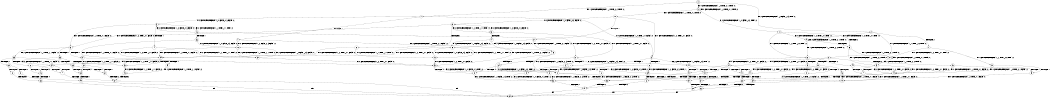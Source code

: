 digraph BCG {
size = "7, 10.5";
center = TRUE;
node [shape = circle];
0 [peripheries = 2];
0 -> 1 [label = "EX !1 !ATOMIC_EXCH_BRANCH (1, +1, TRUE, +0, 2, TRUE) !:0:"];
0 -> 2 [label = "EX !2 !ATOMIC_EXCH_BRANCH (1, +0, FALSE, +0, 3, TRUE) !:0:"];
0 -> 3 [label = "EX !0 !ATOMIC_EXCH_BRANCH (1, +0, TRUE, +0, 1, TRUE) !:0:"];
1 -> 4 [label = "TERMINATE !1"];
1 -> 5 [label = "EX !2 !ATOMIC_EXCH_BRANCH (1, +0, FALSE, +0, 3, FALSE) !:0:"];
1 -> 6 [label = "EX !0 !ATOMIC_EXCH_BRANCH (1, +0, TRUE, +0, 1, FALSE) !:0:"];
2 -> 7 [label = "TERMINATE !2"];
2 -> 8 [label = "EX !1 !ATOMIC_EXCH_BRANCH (1, +1, TRUE, +0, 2, TRUE) !:0:"];
2 -> 9 [label = "EX !0 !ATOMIC_EXCH_BRANCH (1, +0, TRUE, +0, 1, TRUE) !:0:"];
3 -> 10 [label = "EX !1 !ATOMIC_EXCH_BRANCH (1, +1, TRUE, +0, 2, TRUE) !:0:"];
3 -> 11 [label = "EX !2 !ATOMIC_EXCH_BRANCH (1, +0, FALSE, +0, 3, TRUE) !:0:"];
3 -> 3 [label = "EX !0 !ATOMIC_EXCH_BRANCH (1, +0, TRUE, +0, 1, TRUE) !:0:"];
4 -> 12 [label = "EX !2 !ATOMIC_EXCH_BRANCH (1, +0, FALSE, +0, 3, FALSE) !:0:"];
4 -> 13 [label = "EX !0 !ATOMIC_EXCH_BRANCH (1, +0, TRUE, +0, 1, FALSE) !:0:"];
5 -> 14 [label = "TERMINATE !1"];
5 -> 15 [label = "EX !0 !ATOMIC_EXCH_BRANCH (1, +0, TRUE, +0, 1, FALSE) !:0:"];
5 -> 16 [label = "EX !2 !ATOMIC_EXCH_BRANCH (1, +1, TRUE, +1, 1, TRUE) !:0:"];
6 -> 17 [label = "TERMINATE !1"];
6 -> 18 [label = "TERMINATE !0"];
6 -> 19 [label = "EX !2 !ATOMIC_EXCH_BRANCH (1, +0, FALSE, +0, 3, TRUE) !:0:"];
7 -> 20 [label = "EX !1 !ATOMIC_EXCH_BRANCH (1, +1, TRUE, +0, 2, TRUE) !:0:"];
7 -> 21 [label = "EX !0 !ATOMIC_EXCH_BRANCH (1, +0, TRUE, +0, 1, TRUE) !:0:"];
8 -> 22 [label = "TERMINATE !1"];
8 -> 23 [label = "TERMINATE !2"];
8 -> 24 [label = "EX !0 !ATOMIC_EXCH_BRANCH (1, +0, TRUE, +0, 1, FALSE) !:0:"];
9 -> 25 [label = "TERMINATE !2"];
9 -> 26 [label = "EX !1 !ATOMIC_EXCH_BRANCH (1, +1, TRUE, +0, 2, TRUE) !:0:"];
9 -> 9 [label = "EX !0 !ATOMIC_EXCH_BRANCH (1, +0, TRUE, +0, 1, TRUE) !:0:"];
10 -> 27 [label = "TERMINATE !1"];
10 -> 28 [label = "EX !2 !ATOMIC_EXCH_BRANCH (1, +0, FALSE, +0, 3, FALSE) !:0:"];
10 -> 6 [label = "EX !0 !ATOMIC_EXCH_BRANCH (1, +0, TRUE, +0, 1, FALSE) !:0:"];
11 -> 25 [label = "TERMINATE !2"];
11 -> 26 [label = "EX !1 !ATOMIC_EXCH_BRANCH (1, +1, TRUE, +0, 2, TRUE) !:0:"];
11 -> 9 [label = "EX !0 !ATOMIC_EXCH_BRANCH (1, +0, TRUE, +0, 1, TRUE) !:0:"];
12 -> 29 [label = "EX !0 !ATOMIC_EXCH_BRANCH (1, +0, TRUE, +0, 1, FALSE) !:0:"];
12 -> 30 [label = "EX !2 !ATOMIC_EXCH_BRANCH (1, +1, TRUE, +1, 1, TRUE) !:0:"];
13 -> 31 [label = "TERMINATE !0"];
13 -> 32 [label = "EX !2 !ATOMIC_EXCH_BRANCH (1, +0, FALSE, +0, 3, TRUE) !:0:"];
14 -> 29 [label = "EX !0 !ATOMIC_EXCH_BRANCH (1, +0, TRUE, +0, 1, FALSE) !:0:"];
14 -> 30 [label = "EX !2 !ATOMIC_EXCH_BRANCH (1, +1, TRUE, +1, 1, TRUE) !:0:"];
15 -> 33 [label = "TERMINATE !1"];
15 -> 34 [label = "TERMINATE !0"];
15 -> 35 [label = "EX !2 !ATOMIC_EXCH_BRANCH (1, +1, TRUE, +1, 1, FALSE) !:0:"];
16 -> 36 [label = "TERMINATE !1"];
16 -> 37 [label = "EX !0 !ATOMIC_EXCH_BRANCH (1, +0, TRUE, +0, 1, FALSE) !:0:"];
16 -> 5 [label = "EX !2 !ATOMIC_EXCH_BRANCH (1, +0, FALSE, +0, 3, FALSE) !:0:"];
17 -> 31 [label = "TERMINATE !0"];
17 -> 32 [label = "EX !2 !ATOMIC_EXCH_BRANCH (1, +0, FALSE, +0, 3, TRUE) !:0:"];
18 -> 38 [label = "TERMINATE !1"];
18 -> 39 [label = "EX !2 !ATOMIC_EXCH_BRANCH (1, +0, FALSE, +0, 3, TRUE) !:1:"];
19 -> 40 [label = "TERMINATE !1"];
19 -> 41 [label = "TERMINATE !2"];
19 -> 42 [label = "TERMINATE !0"];
20 -> 43 [label = "TERMINATE !1"];
20 -> 44 [label = "EX !0 !ATOMIC_EXCH_BRANCH (1, +0, TRUE, +0, 1, FALSE) !:0:"];
21 -> 45 [label = "EX !1 !ATOMIC_EXCH_BRANCH (1, +1, TRUE, +0, 2, TRUE) !:0:"];
21 -> 21 [label = "EX !0 !ATOMIC_EXCH_BRANCH (1, +0, TRUE, +0, 1, TRUE) !:0:"];
22 -> 46 [label = "TERMINATE !2"];
22 -> 47 [label = "EX !0 !ATOMIC_EXCH_BRANCH (1, +0, TRUE, +0, 1, FALSE) !:0:"];
23 -> 43 [label = "TERMINATE !1"];
23 -> 44 [label = "EX !0 !ATOMIC_EXCH_BRANCH (1, +0, TRUE, +0, 1, FALSE) !:0:"];
24 -> 40 [label = "TERMINATE !1"];
24 -> 41 [label = "TERMINATE !2"];
24 -> 42 [label = "TERMINATE !0"];
25 -> 45 [label = "EX !1 !ATOMIC_EXCH_BRANCH (1, +1, TRUE, +0, 2, TRUE) !:0:"];
25 -> 21 [label = "EX !0 !ATOMIC_EXCH_BRANCH (1, +0, TRUE, +0, 1, TRUE) !:0:"];
26 -> 48 [label = "TERMINATE !1"];
26 -> 49 [label = "TERMINATE !2"];
26 -> 24 [label = "EX !0 !ATOMIC_EXCH_BRANCH (1, +0, TRUE, +0, 1, FALSE) !:0:"];
27 -> 50 [label = "EX !2 !ATOMIC_EXCH_BRANCH (1, +0, FALSE, +0, 3, FALSE) !:0:"];
27 -> 13 [label = "EX !0 !ATOMIC_EXCH_BRANCH (1, +0, TRUE, +0, 1, FALSE) !:0:"];
28 -> 51 [label = "TERMINATE !1"];
28 -> 52 [label = "EX !2 !ATOMIC_EXCH_BRANCH (1, +1, TRUE, +1, 1, TRUE) !:0:"];
28 -> 15 [label = "EX !0 !ATOMIC_EXCH_BRANCH (1, +0, TRUE, +0, 1, FALSE) !:0:"];
29 -> 53 [label = "TERMINATE !0"];
29 -> 54 [label = "EX !2 !ATOMIC_EXCH_BRANCH (1, +1, TRUE, +1, 1, FALSE) !:0:"];
30 -> 55 [label = "EX !0 !ATOMIC_EXCH_BRANCH (1, +0, TRUE, +0, 1, FALSE) !:0:"];
30 -> 12 [label = "EX !2 !ATOMIC_EXCH_BRANCH (1, +0, FALSE, +0, 3, FALSE) !:0:"];
31 -> 56 [label = "EX !2 !ATOMIC_EXCH_BRANCH (1, +0, FALSE, +0, 3, TRUE) !:2:"];
32 -> 57 [label = "TERMINATE !2"];
32 -> 58 [label = "TERMINATE !0"];
33 -> 53 [label = "TERMINATE !0"];
33 -> 54 [label = "EX !2 !ATOMIC_EXCH_BRANCH (1, +1, TRUE, +1, 1, FALSE) !:0:"];
34 -> 59 [label = "TERMINATE !1"];
34 -> 60 [label = "EX !2 !ATOMIC_EXCH_BRANCH (1, +1, TRUE, +1, 1, FALSE) !:1:"];
35 -> 61 [label = "TERMINATE !1"];
35 -> 62 [label = "TERMINATE !2"];
35 -> 63 [label = "TERMINATE !0"];
36 -> 55 [label = "EX !0 !ATOMIC_EXCH_BRANCH (1, +0, TRUE, +0, 1, FALSE) !:0:"];
36 -> 12 [label = "EX !2 !ATOMIC_EXCH_BRANCH (1, +0, FALSE, +0, 3, FALSE) !:0:"];
37 -> 64 [label = "TERMINATE !1"];
37 -> 65 [label = "TERMINATE !0"];
37 -> 19 [label = "EX !2 !ATOMIC_EXCH_BRANCH (1, +0, FALSE, +0, 3, TRUE) !:0:"];
38 -> 56 [label = "EX !2 !ATOMIC_EXCH_BRANCH (1, +0, FALSE, +0, 3, TRUE) !:2:"];
39 -> 66 [label = "TERMINATE !1"];
39 -> 67 [label = "TERMINATE !2"];
40 -> 57 [label = "TERMINATE !2"];
40 -> 58 [label = "TERMINATE !0"];
41 -> 68 [label = "TERMINATE !1"];
41 -> 69 [label = "TERMINATE !0"];
42 -> 66 [label = "TERMINATE !1"];
42 -> 67 [label = "TERMINATE !2"];
43 -> 70 [label = "EX !0 !ATOMIC_EXCH_BRANCH (1, +0, TRUE, +0, 1, FALSE) !:0:"];
44 -> 68 [label = "TERMINATE !1"];
44 -> 69 [label = "TERMINATE !0"];
45 -> 71 [label = "TERMINATE !1"];
45 -> 44 [label = "EX !0 !ATOMIC_EXCH_BRANCH (1, +0, TRUE, +0, 1, FALSE) !:0:"];
46 -> 70 [label = "EX !0 !ATOMIC_EXCH_BRANCH (1, +0, TRUE, +0, 1, FALSE) !:0:"];
47 -> 57 [label = "TERMINATE !2"];
47 -> 58 [label = "TERMINATE !0"];
48 -> 72 [label = "TERMINATE !2"];
48 -> 47 [label = "EX !0 !ATOMIC_EXCH_BRANCH (1, +0, TRUE, +0, 1, FALSE) !:0:"];
49 -> 71 [label = "TERMINATE !1"];
49 -> 44 [label = "EX !0 !ATOMIC_EXCH_BRANCH (1, +0, TRUE, +0, 1, FALSE) !:0:"];
50 -> 73 [label = "EX !2 !ATOMIC_EXCH_BRANCH (1, +1, TRUE, +1, 1, TRUE) !:0:"];
50 -> 29 [label = "EX !0 !ATOMIC_EXCH_BRANCH (1, +0, TRUE, +0, 1, FALSE) !:0:"];
51 -> 73 [label = "EX !2 !ATOMIC_EXCH_BRANCH (1, +1, TRUE, +1, 1, TRUE) !:0:"];
51 -> 29 [label = "EX !0 !ATOMIC_EXCH_BRANCH (1, +0, TRUE, +0, 1, FALSE) !:0:"];
52 -> 74 [label = "TERMINATE !1"];
52 -> 28 [label = "EX !2 !ATOMIC_EXCH_BRANCH (1, +0, FALSE, +0, 3, FALSE) !:0:"];
52 -> 37 [label = "EX !0 !ATOMIC_EXCH_BRANCH (1, +0, TRUE, +0, 1, FALSE) !:0:"];
53 -> 75 [label = "EX !2 !ATOMIC_EXCH_BRANCH (1, +1, TRUE, +1, 1, FALSE) !:2:"];
54 -> 76 [label = "TERMINATE !2"];
54 -> 77 [label = "TERMINATE !0"];
55 -> 78 [label = "TERMINATE !0"];
55 -> 32 [label = "EX !2 !ATOMIC_EXCH_BRANCH (1, +0, FALSE, +0, 3, TRUE) !:0:"];
56 -> 79 [label = "TERMINATE !2"];
57 -> 80 [label = "TERMINATE !0"];
58 -> 79 [label = "TERMINATE !2"];
59 -> 75 [label = "EX !2 !ATOMIC_EXCH_BRANCH (1, +1, TRUE, +1, 1, FALSE) !:2:"];
60 -> 81 [label = "TERMINATE !1"];
60 -> 82 [label = "TERMINATE !2"];
61 -> 76 [label = "TERMINATE !2"];
61 -> 77 [label = "TERMINATE !0"];
62 -> 83 [label = "TERMINATE !1"];
62 -> 84 [label = "TERMINATE !0"];
63 -> 81 [label = "TERMINATE !1"];
63 -> 82 [label = "TERMINATE !2"];
64 -> 78 [label = "TERMINATE !0"];
64 -> 32 [label = "EX !2 !ATOMIC_EXCH_BRANCH (1, +0, FALSE, +0, 3, TRUE) !:0:"];
65 -> 85 [label = "TERMINATE !1"];
65 -> 39 [label = "EX !2 !ATOMIC_EXCH_BRANCH (1, +0, FALSE, +0, 3, TRUE) !:1:"];
66 -> 79 [label = "TERMINATE !2"];
67 -> 86 [label = "TERMINATE !1"];
68 -> 80 [label = "TERMINATE !0"];
69 -> 86 [label = "TERMINATE !1"];
70 -> 80 [label = "TERMINATE !0"];
71 -> 70 [label = "EX !0 !ATOMIC_EXCH_BRANCH (1, +0, TRUE, +0, 1, FALSE) !:0:"];
72 -> 70 [label = "EX !0 !ATOMIC_EXCH_BRANCH (1, +0, TRUE, +0, 1, FALSE) !:0:"];
73 -> 50 [label = "EX !2 !ATOMIC_EXCH_BRANCH (1, +0, FALSE, +0, 3, FALSE) !:0:"];
73 -> 55 [label = "EX !0 !ATOMIC_EXCH_BRANCH (1, +0, TRUE, +0, 1, FALSE) !:0:"];
74 -> 50 [label = "EX !2 !ATOMIC_EXCH_BRANCH (1, +0, FALSE, +0, 3, FALSE) !:0:"];
74 -> 55 [label = "EX !0 !ATOMIC_EXCH_BRANCH (1, +0, TRUE, +0, 1, FALSE) !:0:"];
75 -> 87 [label = "TERMINATE !2"];
76 -> 88 [label = "TERMINATE !0"];
77 -> 87 [label = "TERMINATE !2"];
78 -> 56 [label = "EX !2 !ATOMIC_EXCH_BRANCH (1, +0, FALSE, +0, 3, TRUE) !:2:"];
79 -> 89 [label = "exit"];
80 -> 89 [label = "exit"];
81 -> 87 [label = "TERMINATE !2"];
82 -> 90 [label = "TERMINATE !1"];
83 -> 88 [label = "TERMINATE !0"];
84 -> 90 [label = "TERMINATE !1"];
85 -> 56 [label = "EX !2 !ATOMIC_EXCH_BRANCH (1, +0, FALSE, +0, 3, TRUE) !:2:"];
86 -> 89 [label = "exit"];
87 -> 89 [label = "exit"];
88 -> 89 [label = "exit"];
90 -> 89 [label = "exit"];
}
